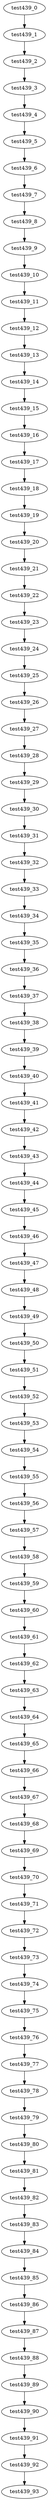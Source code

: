 digraph G {
test439_0->test439_1;
test439_1->test439_2;
test439_2->test439_3;
test439_3->test439_4;
test439_4->test439_5;
test439_5->test439_6;
test439_6->test439_7;
test439_7->test439_8;
test439_8->test439_9;
test439_9->test439_10;
test439_10->test439_11;
test439_11->test439_12;
test439_12->test439_13;
test439_13->test439_14;
test439_14->test439_15;
test439_15->test439_16;
test439_16->test439_17;
test439_17->test439_18;
test439_18->test439_19;
test439_19->test439_20;
test439_20->test439_21;
test439_21->test439_22;
test439_22->test439_23;
test439_23->test439_24;
test439_24->test439_25;
test439_25->test439_26;
test439_26->test439_27;
test439_27->test439_28;
test439_28->test439_29;
test439_29->test439_30;
test439_30->test439_31;
test439_31->test439_32;
test439_32->test439_33;
test439_33->test439_34;
test439_34->test439_35;
test439_35->test439_36;
test439_36->test439_37;
test439_37->test439_38;
test439_38->test439_39;
test439_39->test439_40;
test439_40->test439_41;
test439_41->test439_42;
test439_42->test439_43;
test439_43->test439_44;
test439_44->test439_45;
test439_45->test439_46;
test439_46->test439_47;
test439_47->test439_48;
test439_48->test439_49;
test439_49->test439_50;
test439_50->test439_51;
test439_51->test439_52;
test439_52->test439_53;
test439_53->test439_54;
test439_54->test439_55;
test439_55->test439_56;
test439_56->test439_57;
test439_57->test439_58;
test439_58->test439_59;
test439_59->test439_60;
test439_60->test439_61;
test439_61->test439_62;
test439_62->test439_63;
test439_63->test439_64;
test439_64->test439_65;
test439_65->test439_66;
test439_66->test439_67;
test439_67->test439_68;
test439_68->test439_69;
test439_69->test439_70;
test439_70->test439_71;
test439_71->test439_72;
test439_72->test439_73;
test439_73->test439_74;
test439_74->test439_75;
test439_75->test439_76;
test439_76->test439_77;
test439_77->test439_78;
test439_78->test439_79;
test439_79->test439_80;
test439_80->test439_81;
test439_81->test439_82;
test439_82->test439_83;
test439_83->test439_84;
test439_84->test439_85;
test439_85->test439_86;
test439_86->test439_87;
test439_87->test439_88;
test439_88->test439_89;
test439_89->test439_90;
test439_90->test439_91;
test439_91->test439_92;
test439_92->test439_93;

}
